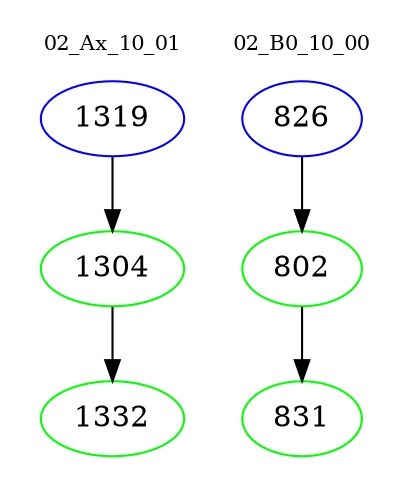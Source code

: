 digraph{
subgraph cluster_0 {
color = white
label = "02_Ax_10_01";
fontsize=10;
T0_1319 [label="1319", color="blue"]
T0_1319 -> T0_1304 [color="black"]
T0_1304 [label="1304", color="green"]
T0_1304 -> T0_1332 [color="black"]
T0_1332 [label="1332", color="green"]
}
subgraph cluster_1 {
color = white
label = "02_B0_10_00";
fontsize=10;
T1_826 [label="826", color="blue"]
T1_826 -> T1_802 [color="black"]
T1_802 [label="802", color="green"]
T1_802 -> T1_831 [color="black"]
T1_831 [label="831", color="green"]
}
}

